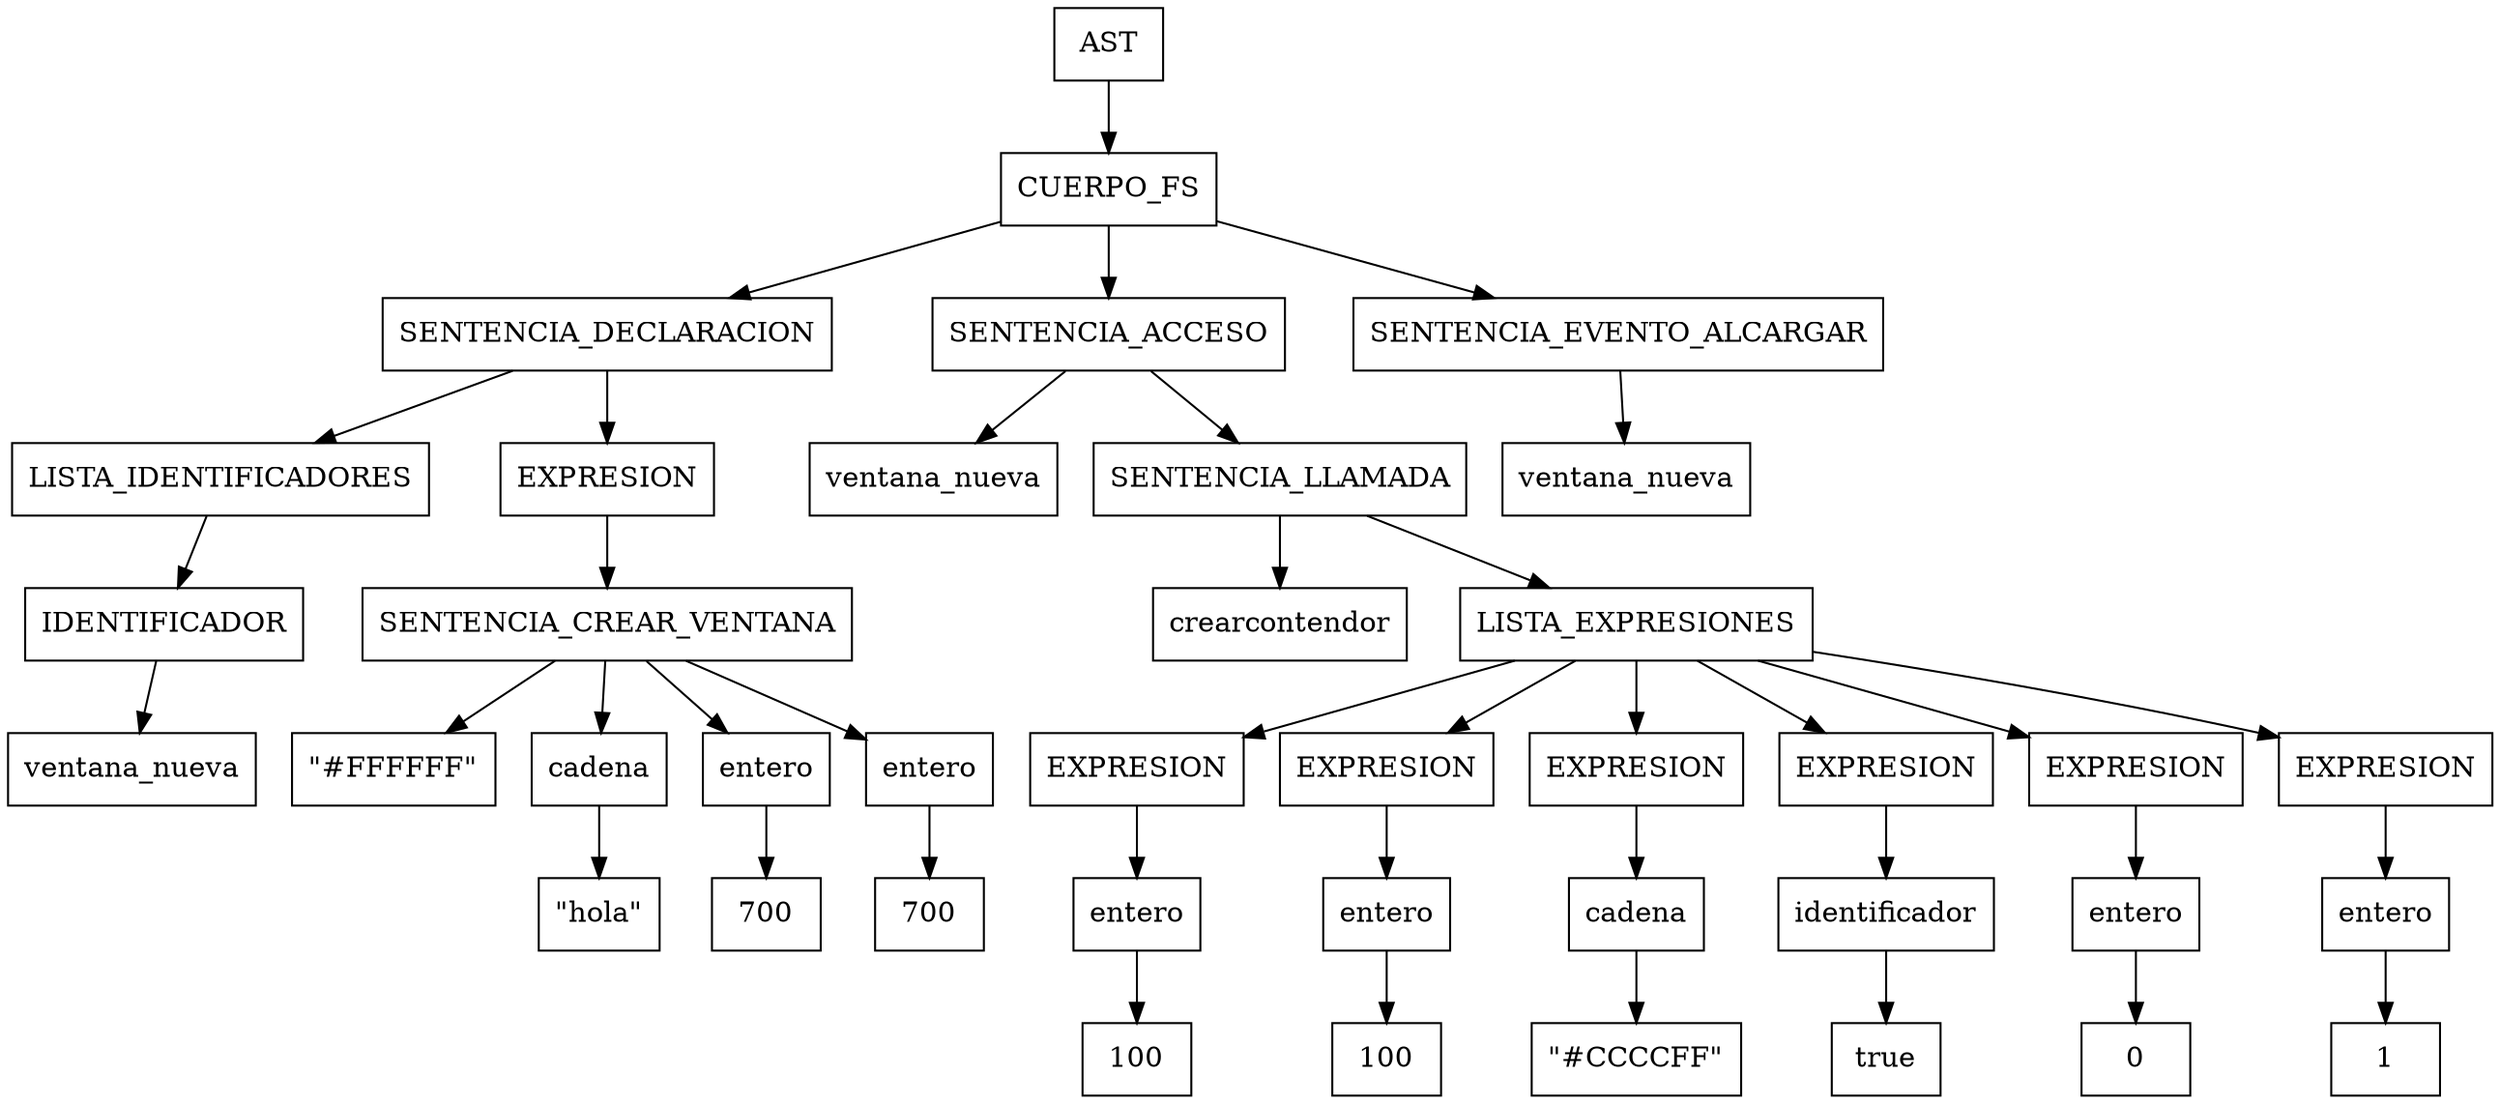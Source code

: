 Digraph G{
node[shape="box"]nodo0[label="AST"];
nodo1[label="CUERPO_FS"];
nodo0->nodo1;
nodo2[label="SENTENCIA_DECLARACION"];
nodo1->nodo2;
nodo3[label="LISTA_IDENTIFICADORES"];
nodo2->nodo3;
nodo4[label="IDENTIFICADOR"];
nodo3->nodo4;
nodo5[label="ventana_nueva"];
nodo4->nodo5;
nodo6[label="EXPRESION"];
nodo2->nodo6;
nodo7[label="SENTENCIA_CREAR_VENTANA"];
nodo6->nodo7;
nodo8[label="\"#FFFFFF\""];
nodo7->nodo8;
nodo9[label="cadena"];
nodo7->nodo9;
nodo10[label="\"hola\""];
nodo9->nodo10;
nodo11[label="entero"];
nodo7->nodo11;
nodo12[label="700"];
nodo11->nodo12;
nodo13[label="entero"];
nodo7->nodo13;
nodo14[label="700"];
nodo13->nodo14;
nodo15[label="SENTENCIA_ACCESO"];
nodo1->nodo15;
nodo16[label="ventana_nueva"];
nodo15->nodo16;
nodo17[label="SENTENCIA_LLAMADA"];
nodo15->nodo17;
nodo18[label="crearcontendor"];
nodo17->nodo18;
nodo19[label="LISTA_EXPRESIONES"];
nodo17->nodo19;
nodo20[label="EXPRESION"];
nodo19->nodo20;
nodo21[label="entero"];
nodo20->nodo21;
nodo22[label="100"];
nodo21->nodo22;
nodo23[label="EXPRESION"];
nodo19->nodo23;
nodo24[label="entero"];
nodo23->nodo24;
nodo25[label="100"];
nodo24->nodo25;
nodo26[label="EXPRESION"];
nodo19->nodo26;
nodo27[label="cadena"];
nodo26->nodo27;
nodo28[label="\"#CCCCFF\""];
nodo27->nodo28;
nodo29[label="EXPRESION"];
nodo19->nodo29;
nodo30[label="identificador"];
nodo29->nodo30;
nodo31[label="true"];
nodo30->nodo31;
nodo32[label="EXPRESION"];
nodo19->nodo32;
nodo33[label="entero"];
nodo32->nodo33;
nodo34[label="0"];
nodo33->nodo34;
nodo35[label="EXPRESION"];
nodo19->nodo35;
nodo36[label="entero"];
nodo35->nodo36;
nodo37[label="1"];
nodo36->nodo37;
nodo38[label="SENTENCIA_EVENTO_ALCARGAR"];
nodo1->nodo38;
nodo39[label="ventana_nueva"];
nodo38->nodo39;
}
